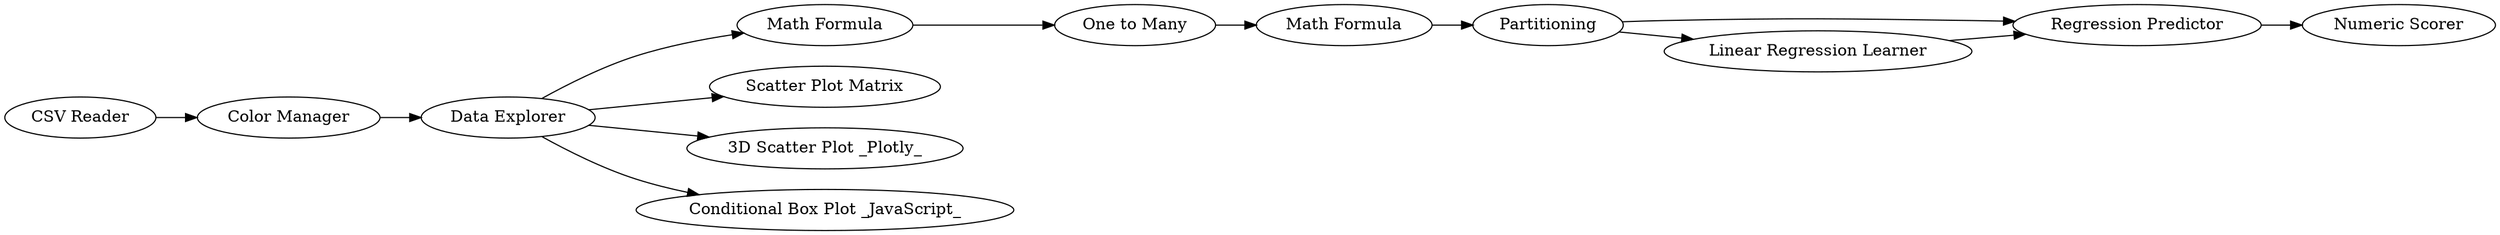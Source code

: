 digraph {
	"-7643415374992682326_12" [label="Math Formula"]
	"-7643415374992682326_13" [label="Math Formula"]
	"-7643415374992682326_1" [label="CSV Reader"]
	"-7643415374992682326_4" [label=Partitioning]
	"-7643415374992682326_14" [label="One to Many"]
	"-7643415374992682326_5" [label="Regression Predictor"]
	"-7643415374992682326_2" [label="Data Explorer"]
	"-7643415374992682326_8" [label="Numeric Scorer"]
	"-7643415374992682326_9" [label="Scatter Plot Matrix"]
	"-7643415374992682326_6" [label="3D Scatter Plot _Plotly_"]
	"-7643415374992682326_11" [label="Color Manager"]
	"-7643415374992682326_10" [label="Conditional Box Plot _JavaScript_"]
	"-7643415374992682326_3" [label="Linear Regression Learner"]
	"-7643415374992682326_12" -> "-7643415374992682326_14"
	"-7643415374992682326_3" -> "-7643415374992682326_5"
	"-7643415374992682326_14" -> "-7643415374992682326_13"
	"-7643415374992682326_1" -> "-7643415374992682326_11"
	"-7643415374992682326_11" -> "-7643415374992682326_2"
	"-7643415374992682326_13" -> "-7643415374992682326_4"
	"-7643415374992682326_2" -> "-7643415374992682326_12"
	"-7643415374992682326_2" -> "-7643415374992682326_10"
	"-7643415374992682326_4" -> "-7643415374992682326_5"
	"-7643415374992682326_5" -> "-7643415374992682326_8"
	"-7643415374992682326_2" -> "-7643415374992682326_6"
	"-7643415374992682326_2" -> "-7643415374992682326_9"
	"-7643415374992682326_4" -> "-7643415374992682326_3"
	rankdir=LR
}
